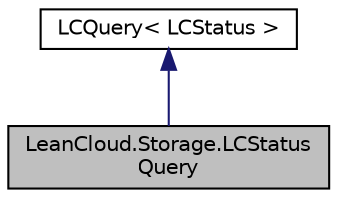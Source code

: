 digraph "LeanCloud.Storage.LCStatusQuery"
{
  edge [fontname="Helvetica",fontsize="10",labelfontname="Helvetica",labelfontsize="10"];
  node [fontname="Helvetica",fontsize="10",shape=record];
  Node1 [label="LeanCloud.Storage.LCStatus\lQuery",height=0.2,width=0.4,color="black", fillcolor="grey75", style="filled", fontcolor="black"];
  Node2 -> Node1 [dir="back",color="midnightblue",fontsize="10",style="solid",fontname="Helvetica"];
  Node2 [label="LCQuery\< LCStatus \>",height=0.2,width=0.4,color="black", fillcolor="white", style="filled",URL="$classLeanCloud_1_1Storage_1_1LCQuery.html"];
}
